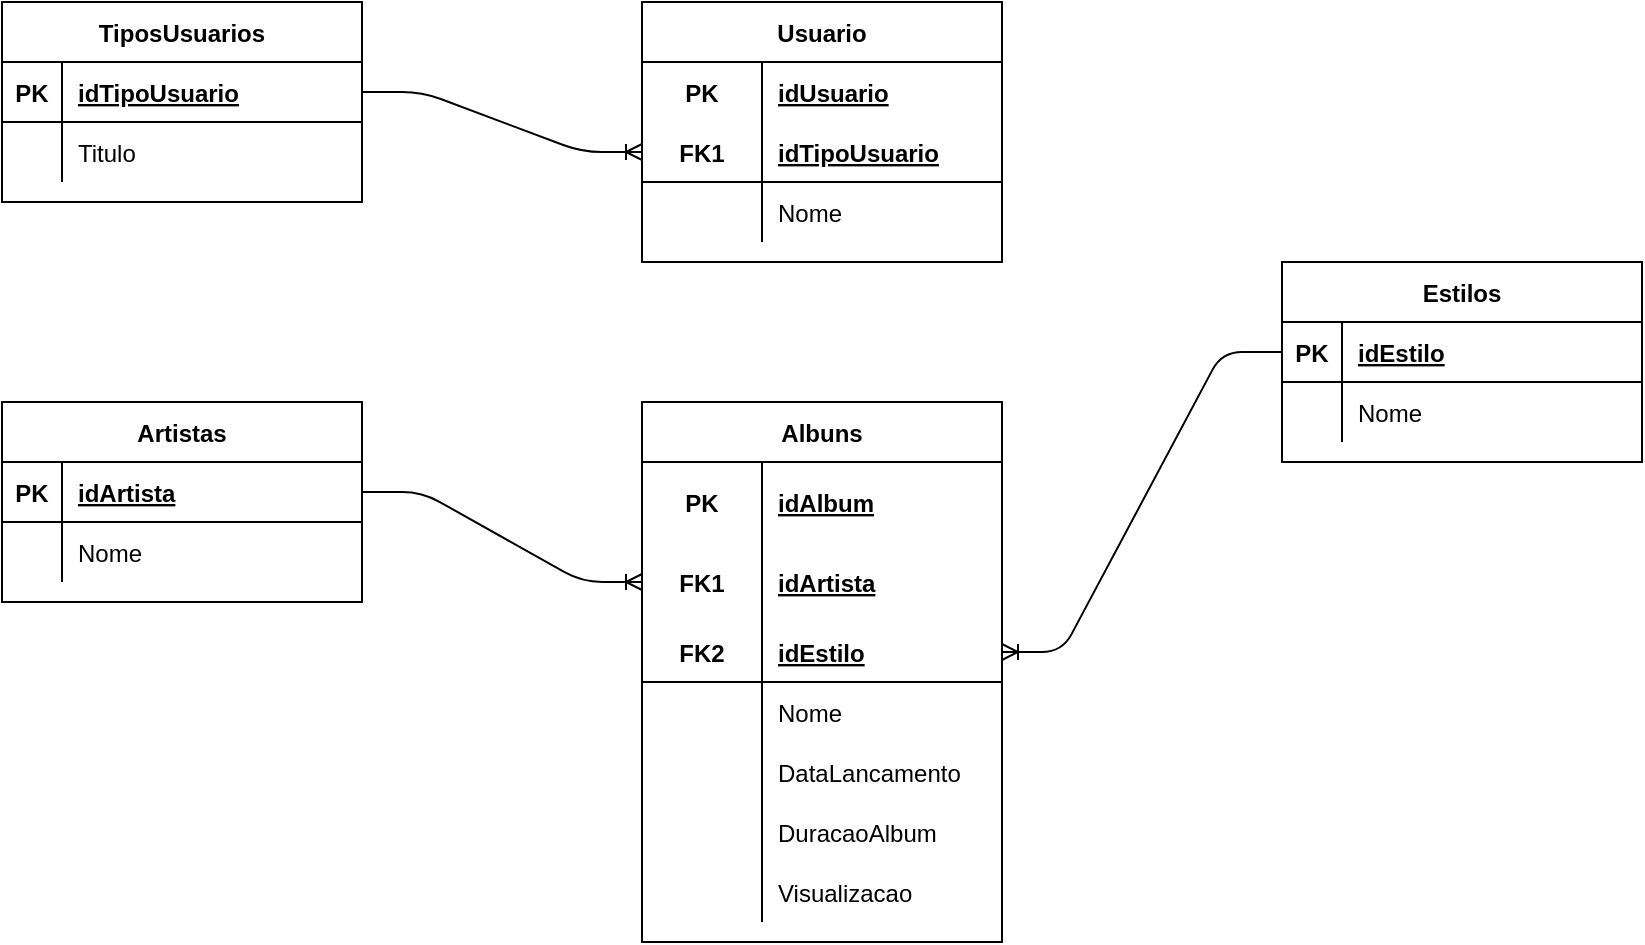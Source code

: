 <mxfile version="14.9.4" type="device"><diagram id="wJ9GegMXGtdpLvY6KS-p" name="Page-1"><mxGraphModel dx="1038" dy="521" grid="1" gridSize="10" guides="1" tooltips="1" connect="1" arrows="1" fold="1" page="1" pageScale="1" pageWidth="827" pageHeight="1169" math="0" shadow="0"><root><mxCell id="0"/><mxCell id="1" parent="0"/><mxCell id="udA_1TCY080GGF215lMz-1" value="TiposUsuarios" style="shape=table;startSize=30;container=1;collapsible=1;childLayout=tableLayout;fixedRows=1;rowLines=0;fontStyle=1;align=center;resizeLast=1;" vertex="1" parent="1"><mxGeometry x="80" y="80" width="180" height="100" as="geometry"/></mxCell><mxCell id="udA_1TCY080GGF215lMz-2" value="" style="shape=partialRectangle;collapsible=0;dropTarget=0;pointerEvents=0;fillColor=none;top=0;left=0;bottom=1;right=0;points=[[0,0.5],[1,0.5]];portConstraint=eastwest;" vertex="1" parent="udA_1TCY080GGF215lMz-1"><mxGeometry y="30" width="180" height="30" as="geometry"/></mxCell><mxCell id="udA_1TCY080GGF215lMz-3" value="PK" style="shape=partialRectangle;connectable=0;fillColor=none;top=0;left=0;bottom=0;right=0;fontStyle=1;overflow=hidden;" vertex="1" parent="udA_1TCY080GGF215lMz-2"><mxGeometry width="30" height="30" as="geometry"/></mxCell><mxCell id="udA_1TCY080GGF215lMz-4" value="idTipoUsuario" style="shape=partialRectangle;connectable=0;fillColor=none;top=0;left=0;bottom=0;right=0;align=left;spacingLeft=6;fontStyle=5;overflow=hidden;" vertex="1" parent="udA_1TCY080GGF215lMz-2"><mxGeometry x="30" width="150" height="30" as="geometry"/></mxCell><mxCell id="udA_1TCY080GGF215lMz-5" value="" style="shape=partialRectangle;collapsible=0;dropTarget=0;pointerEvents=0;fillColor=none;top=0;left=0;bottom=0;right=0;points=[[0,0.5],[1,0.5]];portConstraint=eastwest;" vertex="1" parent="udA_1TCY080GGF215lMz-1"><mxGeometry y="60" width="180" height="30" as="geometry"/></mxCell><mxCell id="udA_1TCY080GGF215lMz-6" value="" style="shape=partialRectangle;connectable=0;fillColor=none;top=0;left=0;bottom=0;right=0;editable=1;overflow=hidden;" vertex="1" parent="udA_1TCY080GGF215lMz-5"><mxGeometry width="30" height="30" as="geometry"/></mxCell><mxCell id="udA_1TCY080GGF215lMz-7" value="Titulo" style="shape=partialRectangle;connectable=0;fillColor=none;top=0;left=0;bottom=0;right=0;align=left;spacingLeft=6;overflow=hidden;" vertex="1" parent="udA_1TCY080GGF215lMz-5"><mxGeometry x="30" width="150" height="30" as="geometry"/></mxCell><mxCell id="udA_1TCY080GGF215lMz-14" value="Usuario" style="shape=table;startSize=30;container=1;collapsible=1;childLayout=tableLayout;fixedRows=1;rowLines=0;fontStyle=1;align=center;resizeLast=1;" vertex="1" parent="1"><mxGeometry x="400" y="80" width="180" height="130" as="geometry"/></mxCell><mxCell id="udA_1TCY080GGF215lMz-15" value="" style="shape=partialRectangle;collapsible=0;dropTarget=0;pointerEvents=0;fillColor=none;top=0;left=0;bottom=0;right=0;points=[[0,0.5],[1,0.5]];portConstraint=eastwest;" vertex="1" parent="udA_1TCY080GGF215lMz-14"><mxGeometry y="30" width="180" height="30" as="geometry"/></mxCell><mxCell id="udA_1TCY080GGF215lMz-16" value="PK" style="shape=partialRectangle;connectable=0;fillColor=none;top=0;left=0;bottom=0;right=0;fontStyle=1;overflow=hidden;" vertex="1" parent="udA_1TCY080GGF215lMz-15"><mxGeometry width="60" height="30" as="geometry"/></mxCell><mxCell id="udA_1TCY080GGF215lMz-17" value="idUsuario" style="shape=partialRectangle;connectable=0;fillColor=none;top=0;left=0;bottom=0;right=0;align=left;spacingLeft=6;fontStyle=5;overflow=hidden;" vertex="1" parent="udA_1TCY080GGF215lMz-15"><mxGeometry x="60" width="120" height="30" as="geometry"/></mxCell><mxCell id="udA_1TCY080GGF215lMz-18" value="" style="shape=partialRectangle;collapsible=0;dropTarget=0;pointerEvents=0;fillColor=none;top=0;left=0;bottom=1;right=0;points=[[0,0.5],[1,0.5]];portConstraint=eastwest;" vertex="1" parent="udA_1TCY080GGF215lMz-14"><mxGeometry y="60" width="180" height="30" as="geometry"/></mxCell><mxCell id="udA_1TCY080GGF215lMz-19" value="FK1" style="shape=partialRectangle;connectable=0;fillColor=none;top=0;left=0;bottom=0;right=0;fontStyle=1;overflow=hidden;" vertex="1" parent="udA_1TCY080GGF215lMz-18"><mxGeometry width="60" height="30" as="geometry"/></mxCell><mxCell id="udA_1TCY080GGF215lMz-20" value="idTipoUsuario" style="shape=partialRectangle;connectable=0;fillColor=none;top=0;left=0;bottom=0;right=0;align=left;spacingLeft=6;fontStyle=5;overflow=hidden;" vertex="1" parent="udA_1TCY080GGF215lMz-18"><mxGeometry x="60" width="120" height="30" as="geometry"/></mxCell><mxCell id="udA_1TCY080GGF215lMz-21" value="" style="shape=partialRectangle;collapsible=0;dropTarget=0;pointerEvents=0;fillColor=none;top=0;left=0;bottom=0;right=0;points=[[0,0.5],[1,0.5]];portConstraint=eastwest;" vertex="1" parent="udA_1TCY080GGF215lMz-14"><mxGeometry y="90" width="180" height="30" as="geometry"/></mxCell><mxCell id="udA_1TCY080GGF215lMz-22" value="" style="shape=partialRectangle;connectable=0;fillColor=none;top=0;left=0;bottom=0;right=0;editable=1;overflow=hidden;" vertex="1" parent="udA_1TCY080GGF215lMz-21"><mxGeometry width="60" height="30" as="geometry"/></mxCell><mxCell id="udA_1TCY080GGF215lMz-23" value="Nome" style="shape=partialRectangle;connectable=0;fillColor=none;top=0;left=0;bottom=0;right=0;align=left;spacingLeft=6;overflow=hidden;" vertex="1" parent="udA_1TCY080GGF215lMz-21"><mxGeometry x="60" width="120" height="30" as="geometry"/></mxCell><mxCell id="udA_1TCY080GGF215lMz-30" value="Artistas" style="shape=table;startSize=30;container=1;collapsible=1;childLayout=tableLayout;fixedRows=1;rowLines=0;fontStyle=1;align=center;resizeLast=1;" vertex="1" parent="1"><mxGeometry x="80" y="280" width="180" height="100" as="geometry"/></mxCell><mxCell id="udA_1TCY080GGF215lMz-31" value="" style="shape=partialRectangle;collapsible=0;dropTarget=0;pointerEvents=0;fillColor=none;top=0;left=0;bottom=1;right=0;points=[[0,0.5],[1,0.5]];portConstraint=eastwest;" vertex="1" parent="udA_1TCY080GGF215lMz-30"><mxGeometry y="30" width="180" height="30" as="geometry"/></mxCell><mxCell id="udA_1TCY080GGF215lMz-32" value="PK" style="shape=partialRectangle;connectable=0;fillColor=none;top=0;left=0;bottom=0;right=0;fontStyle=1;overflow=hidden;" vertex="1" parent="udA_1TCY080GGF215lMz-31"><mxGeometry width="30" height="30" as="geometry"/></mxCell><mxCell id="udA_1TCY080GGF215lMz-33" value="idArtista" style="shape=partialRectangle;connectable=0;fillColor=none;top=0;left=0;bottom=0;right=0;align=left;spacingLeft=6;fontStyle=5;overflow=hidden;" vertex="1" parent="udA_1TCY080GGF215lMz-31"><mxGeometry x="30" width="150" height="30" as="geometry"/></mxCell><mxCell id="udA_1TCY080GGF215lMz-34" value="" style="shape=partialRectangle;collapsible=0;dropTarget=0;pointerEvents=0;fillColor=none;top=0;left=0;bottom=0;right=0;points=[[0,0.5],[1,0.5]];portConstraint=eastwest;" vertex="1" parent="udA_1TCY080GGF215lMz-30"><mxGeometry y="60" width="180" height="30" as="geometry"/></mxCell><mxCell id="udA_1TCY080GGF215lMz-35" value="" style="shape=partialRectangle;connectable=0;fillColor=none;top=0;left=0;bottom=0;right=0;editable=1;overflow=hidden;" vertex="1" parent="udA_1TCY080GGF215lMz-34"><mxGeometry width="30" height="30" as="geometry"/></mxCell><mxCell id="udA_1TCY080GGF215lMz-36" value="Nome" style="shape=partialRectangle;connectable=0;fillColor=none;top=0;left=0;bottom=0;right=0;align=left;spacingLeft=6;overflow=hidden;" vertex="1" parent="udA_1TCY080GGF215lMz-34"><mxGeometry x="30" width="150" height="30" as="geometry"/></mxCell><mxCell id="udA_1TCY080GGF215lMz-37" value="Albuns" style="shape=table;startSize=30;container=1;collapsible=1;childLayout=tableLayout;fixedRows=1;rowLines=0;fontStyle=1;align=center;resizeLast=1;" vertex="1" parent="1"><mxGeometry x="400" y="280" width="180" height="270" as="geometry"/></mxCell><mxCell id="udA_1TCY080GGF215lMz-62" value="" style="shape=partialRectangle;collapsible=0;dropTarget=0;pointerEvents=0;fillColor=none;top=0;left=0;bottom=0;right=0;points=[[0,0.5],[1,0.5]];portConstraint=eastwest;" vertex="1" parent="udA_1TCY080GGF215lMz-37"><mxGeometry y="30" width="180" height="40" as="geometry"/></mxCell><mxCell id="udA_1TCY080GGF215lMz-63" value="PK" style="shape=partialRectangle;connectable=0;fillColor=none;top=0;left=0;bottom=0;right=0;fontStyle=1;overflow=hidden;" vertex="1" parent="udA_1TCY080GGF215lMz-62"><mxGeometry width="60" height="40" as="geometry"/></mxCell><mxCell id="udA_1TCY080GGF215lMz-64" value="idAlbum" style="shape=partialRectangle;connectable=0;fillColor=none;top=0;left=0;bottom=0;right=0;align=left;spacingLeft=6;fontStyle=5;overflow=hidden;" vertex="1" parent="udA_1TCY080GGF215lMz-62"><mxGeometry x="60" width="120" height="40" as="geometry"/></mxCell><mxCell id="udA_1TCY080GGF215lMz-38" value="" style="shape=partialRectangle;collapsible=0;dropTarget=0;pointerEvents=0;fillColor=none;top=0;left=0;bottom=0;right=0;points=[[0,0.5],[1,0.5]];portConstraint=eastwest;" vertex="1" parent="udA_1TCY080GGF215lMz-37"><mxGeometry y="70" width="180" height="40" as="geometry"/></mxCell><mxCell id="udA_1TCY080GGF215lMz-39" value="FK1" style="shape=partialRectangle;connectable=0;fillColor=none;top=0;left=0;bottom=0;right=0;fontStyle=1;overflow=hidden;" vertex="1" parent="udA_1TCY080GGF215lMz-38"><mxGeometry width="60" height="40" as="geometry"/></mxCell><mxCell id="udA_1TCY080GGF215lMz-40" value="idArtista" style="shape=partialRectangle;connectable=0;fillColor=none;top=0;left=0;bottom=0;right=0;align=left;spacingLeft=6;fontStyle=5;overflow=hidden;" vertex="1" parent="udA_1TCY080GGF215lMz-38"><mxGeometry x="60" width="120" height="40" as="geometry"/></mxCell><mxCell id="udA_1TCY080GGF215lMz-41" value="" style="shape=partialRectangle;collapsible=0;dropTarget=0;pointerEvents=0;fillColor=none;top=0;left=0;bottom=1;right=0;points=[[0,0.5],[1,0.5]];portConstraint=eastwest;" vertex="1" parent="udA_1TCY080GGF215lMz-37"><mxGeometry y="110" width="180" height="30" as="geometry"/></mxCell><mxCell id="udA_1TCY080GGF215lMz-42" value="FK2" style="shape=partialRectangle;connectable=0;fillColor=none;top=0;left=0;bottom=0;right=0;fontStyle=1;overflow=hidden;" vertex="1" parent="udA_1TCY080GGF215lMz-41"><mxGeometry width="60" height="30" as="geometry"/></mxCell><mxCell id="udA_1TCY080GGF215lMz-43" value="idEstilo" style="shape=partialRectangle;connectable=0;fillColor=none;top=0;left=0;bottom=0;right=0;align=left;spacingLeft=6;fontStyle=5;overflow=hidden;" vertex="1" parent="udA_1TCY080GGF215lMz-41"><mxGeometry x="60" width="120" height="30" as="geometry"/></mxCell><mxCell id="udA_1TCY080GGF215lMz-44" value="" style="shape=partialRectangle;collapsible=0;dropTarget=0;pointerEvents=0;fillColor=none;top=0;left=0;bottom=0;right=0;points=[[0,0.5],[1,0.5]];portConstraint=eastwest;" vertex="1" parent="udA_1TCY080GGF215lMz-37"><mxGeometry y="140" width="180" height="30" as="geometry"/></mxCell><mxCell id="udA_1TCY080GGF215lMz-45" value="" style="shape=partialRectangle;connectable=0;fillColor=none;top=0;left=0;bottom=0;right=0;editable=1;overflow=hidden;" vertex="1" parent="udA_1TCY080GGF215lMz-44"><mxGeometry width="60" height="30" as="geometry"/></mxCell><mxCell id="udA_1TCY080GGF215lMz-46" value="Nome" style="shape=partialRectangle;connectable=0;fillColor=none;top=0;left=0;bottom=0;right=0;align=left;spacingLeft=6;overflow=hidden;" vertex="1" parent="udA_1TCY080GGF215lMz-44"><mxGeometry x="60" width="120" height="30" as="geometry"/></mxCell><mxCell id="udA_1TCY080GGF215lMz-80" value="" style="shape=partialRectangle;collapsible=0;dropTarget=0;pointerEvents=0;fillColor=none;top=0;left=0;bottom=0;right=0;points=[[0,0.5],[1,0.5]];portConstraint=eastwest;" vertex="1" parent="udA_1TCY080GGF215lMz-37"><mxGeometry y="170" width="180" height="30" as="geometry"/></mxCell><mxCell id="udA_1TCY080GGF215lMz-81" value="" style="shape=partialRectangle;connectable=0;fillColor=none;top=0;left=0;bottom=0;right=0;editable=1;overflow=hidden;" vertex="1" parent="udA_1TCY080GGF215lMz-80"><mxGeometry width="60" height="30" as="geometry"/></mxCell><mxCell id="udA_1TCY080GGF215lMz-82" value="DataLancamento" style="shape=partialRectangle;connectable=0;fillColor=none;top=0;left=0;bottom=0;right=0;align=left;spacingLeft=6;overflow=hidden;" vertex="1" parent="udA_1TCY080GGF215lMz-80"><mxGeometry x="60" width="120" height="30" as="geometry"/></mxCell><mxCell id="udA_1TCY080GGF215lMz-83" value="" style="shape=partialRectangle;collapsible=0;dropTarget=0;pointerEvents=0;fillColor=none;top=0;left=0;bottom=0;right=0;points=[[0,0.5],[1,0.5]];portConstraint=eastwest;" vertex="1" parent="udA_1TCY080GGF215lMz-37"><mxGeometry y="200" width="180" height="30" as="geometry"/></mxCell><mxCell id="udA_1TCY080GGF215lMz-84" value="" style="shape=partialRectangle;connectable=0;fillColor=none;top=0;left=0;bottom=0;right=0;editable=1;overflow=hidden;" vertex="1" parent="udA_1TCY080GGF215lMz-83"><mxGeometry width="60" height="30" as="geometry"/></mxCell><mxCell id="udA_1TCY080GGF215lMz-85" value="DuracaoAlbum" style="shape=partialRectangle;connectable=0;fillColor=none;top=0;left=0;bottom=0;right=0;align=left;spacingLeft=6;overflow=hidden;" vertex="1" parent="udA_1TCY080GGF215lMz-83"><mxGeometry x="60" width="120" height="30" as="geometry"/></mxCell><mxCell id="udA_1TCY080GGF215lMz-47" value="" style="shape=partialRectangle;collapsible=0;dropTarget=0;pointerEvents=0;fillColor=none;top=0;left=0;bottom=0;right=0;points=[[0,0.5],[1,0.5]];portConstraint=eastwest;" vertex="1" parent="udA_1TCY080GGF215lMz-37"><mxGeometry y="230" width="180" height="30" as="geometry"/></mxCell><mxCell id="udA_1TCY080GGF215lMz-48" value="" style="shape=partialRectangle;connectable=0;fillColor=none;top=0;left=0;bottom=0;right=0;editable=1;overflow=hidden;" vertex="1" parent="udA_1TCY080GGF215lMz-47"><mxGeometry width="60" height="30" as="geometry"/></mxCell><mxCell id="udA_1TCY080GGF215lMz-49" value="Visualizacao" style="shape=partialRectangle;connectable=0;fillColor=none;top=0;left=0;bottom=0;right=0;align=left;spacingLeft=6;overflow=hidden;" vertex="1" parent="udA_1TCY080GGF215lMz-47"><mxGeometry x="60" width="120" height="30" as="geometry"/></mxCell><mxCell id="udA_1TCY080GGF215lMz-86" value="" style="edgeStyle=entityRelationEdgeStyle;fontSize=12;html=1;endArrow=ERoneToMany;exitX=1;exitY=0.5;exitDx=0;exitDy=0;entryX=0;entryY=0.5;entryDx=0;entryDy=0;" edge="1" parent="1" source="udA_1TCY080GGF215lMz-2" target="udA_1TCY080GGF215lMz-18"><mxGeometry width="100" height="100" relative="1" as="geometry"><mxPoint x="470" y="380" as="sourcePoint"/><mxPoint x="380" y="190" as="targetPoint"/></mxGeometry></mxCell><mxCell id="udA_1TCY080GGF215lMz-87" value="" style="edgeStyle=entityRelationEdgeStyle;fontSize=12;html=1;endArrow=ERoneToMany;exitX=1;exitY=0.5;exitDx=0;exitDy=0;entryX=0;entryY=0.5;entryDx=0;entryDy=0;" edge="1" parent="1" source="udA_1TCY080GGF215lMz-31" target="udA_1TCY080GGF215lMz-38"><mxGeometry width="100" height="100" relative="1" as="geometry"><mxPoint x="470" y="380" as="sourcePoint"/><mxPoint x="570" y="280" as="targetPoint"/></mxGeometry></mxCell><mxCell id="udA_1TCY080GGF215lMz-88" value="Estilos" style="shape=table;startSize=30;container=1;collapsible=1;childLayout=tableLayout;fixedRows=1;rowLines=0;fontStyle=1;align=center;resizeLast=1;" vertex="1" parent="1"><mxGeometry x="720" y="210" width="180" height="100" as="geometry"/></mxCell><mxCell id="udA_1TCY080GGF215lMz-89" value="" style="shape=partialRectangle;collapsible=0;dropTarget=0;pointerEvents=0;fillColor=none;top=0;left=0;bottom=1;right=0;points=[[0,0.5],[1,0.5]];portConstraint=eastwest;" vertex="1" parent="udA_1TCY080GGF215lMz-88"><mxGeometry y="30" width="180" height="30" as="geometry"/></mxCell><mxCell id="udA_1TCY080GGF215lMz-90" value="PK" style="shape=partialRectangle;connectable=0;fillColor=none;top=0;left=0;bottom=0;right=0;fontStyle=1;overflow=hidden;" vertex="1" parent="udA_1TCY080GGF215lMz-89"><mxGeometry width="30" height="30" as="geometry"/></mxCell><mxCell id="udA_1TCY080GGF215lMz-91" value="idEstilo" style="shape=partialRectangle;connectable=0;fillColor=none;top=0;left=0;bottom=0;right=0;align=left;spacingLeft=6;fontStyle=5;overflow=hidden;" vertex="1" parent="udA_1TCY080GGF215lMz-89"><mxGeometry x="30" width="150" height="30" as="geometry"/></mxCell><mxCell id="udA_1TCY080GGF215lMz-92" value="" style="shape=partialRectangle;collapsible=0;dropTarget=0;pointerEvents=0;fillColor=none;top=0;left=0;bottom=0;right=0;points=[[0,0.5],[1,0.5]];portConstraint=eastwest;" vertex="1" parent="udA_1TCY080GGF215lMz-88"><mxGeometry y="60" width="180" height="30" as="geometry"/></mxCell><mxCell id="udA_1TCY080GGF215lMz-93" value="" style="shape=partialRectangle;connectable=0;fillColor=none;top=0;left=0;bottom=0;right=0;editable=1;overflow=hidden;" vertex="1" parent="udA_1TCY080GGF215lMz-92"><mxGeometry width="30" height="30" as="geometry"/></mxCell><mxCell id="udA_1TCY080GGF215lMz-94" value="Nome" style="shape=partialRectangle;connectable=0;fillColor=none;top=0;left=0;bottom=0;right=0;align=left;spacingLeft=6;overflow=hidden;" vertex="1" parent="udA_1TCY080GGF215lMz-92"><mxGeometry x="30" width="150" height="30" as="geometry"/></mxCell><mxCell id="udA_1TCY080GGF215lMz-95" value="" style="edgeStyle=entityRelationEdgeStyle;fontSize=12;html=1;endArrow=ERoneToMany;exitX=0;exitY=0.5;exitDx=0;exitDy=0;entryX=1;entryY=0.5;entryDx=0;entryDy=0;" edge="1" parent="1" source="udA_1TCY080GGF215lMz-89" target="udA_1TCY080GGF215lMz-41"><mxGeometry width="100" height="100" relative="1" as="geometry"><mxPoint x="700" y="380" as="sourcePoint"/><mxPoint x="800" y="280" as="targetPoint"/></mxGeometry></mxCell></root></mxGraphModel></diagram></mxfile>